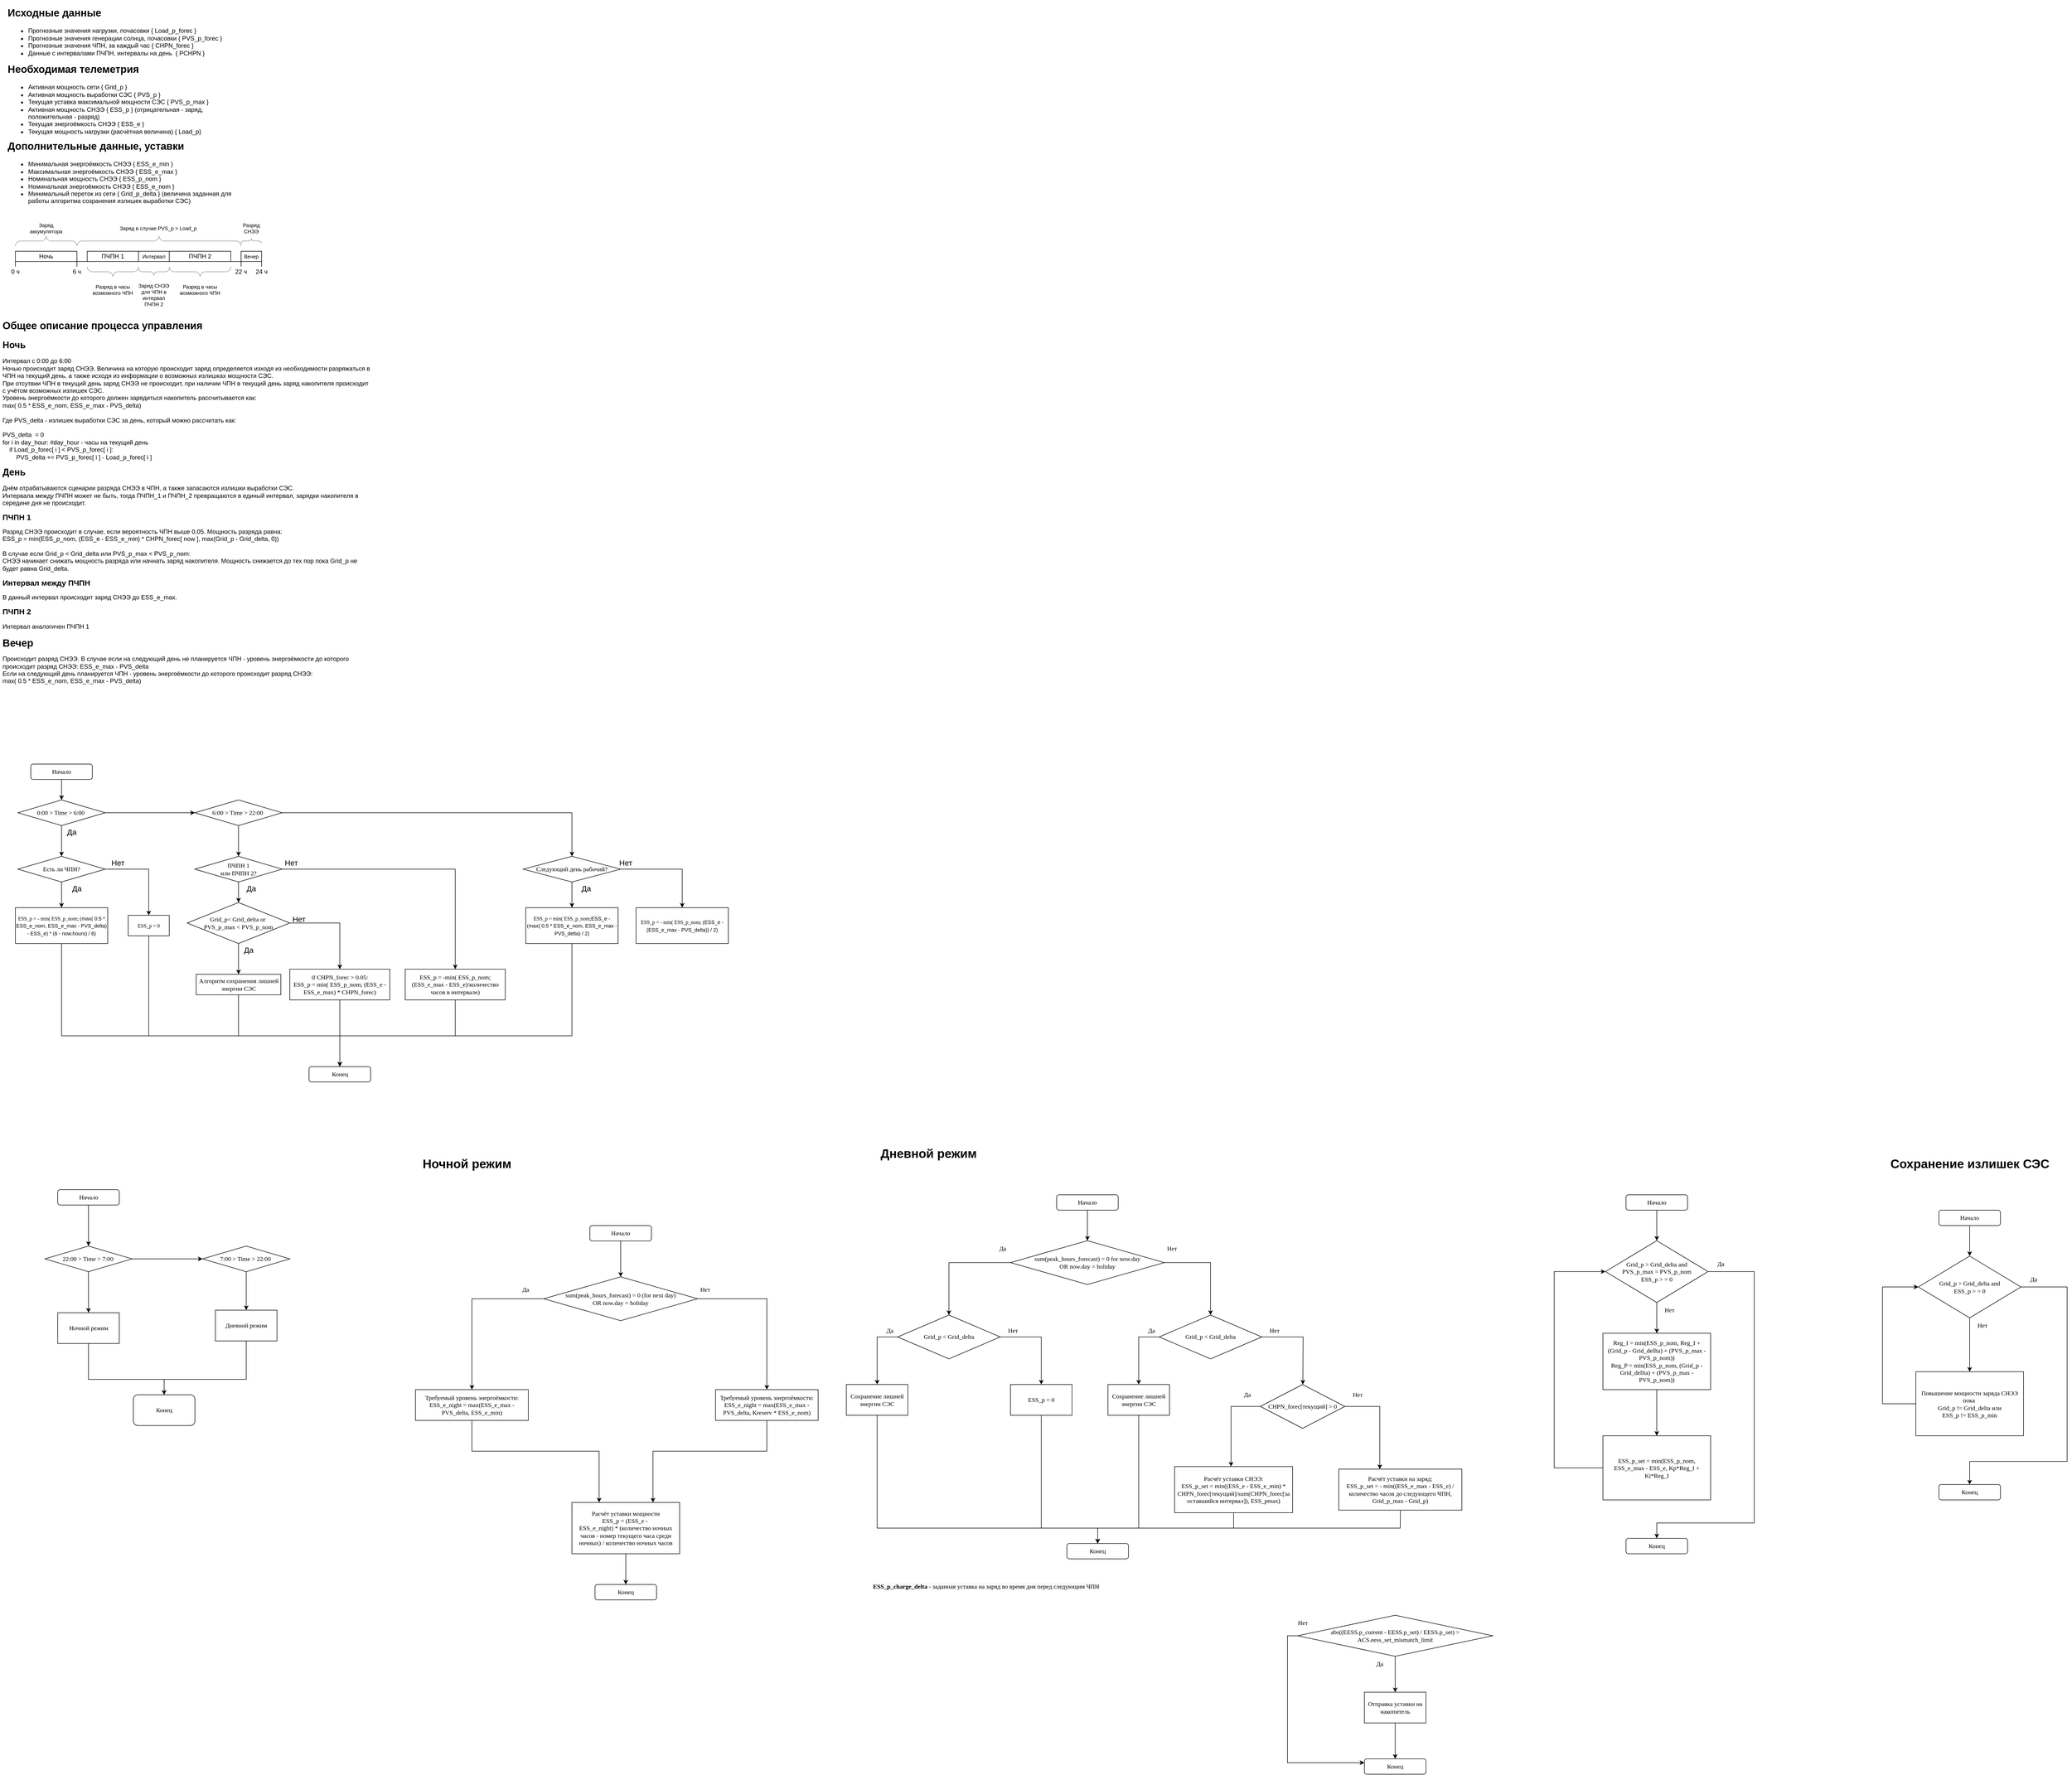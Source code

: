 <mxfile version="18.0.3" type="github">
  <diagram id="1Huut0r_RO8K0pzw-l-r" name="Page-1">
    <mxGraphModel dx="4124" dy="2148" grid="1" gridSize="10" guides="1" tooltips="1" connect="1" arrows="1" fold="1" page="1" pageScale="1" pageWidth="850" pageHeight="1100" math="0" shadow="0">
      <root>
        <mxCell id="0" />
        <mxCell id="1" parent="0" />
        <mxCell id="PrErrTt0o9ltIrJQnfnP-1" value="" style="endArrow=none;html=1;rounded=0;" parent="1" edge="1">
          <mxGeometry width="50" height="50" relative="1" as="geometry">
            <mxPoint x="100" y="540" as="sourcePoint" />
            <mxPoint x="580" y="540" as="targetPoint" />
          </mxGeometry>
        </mxCell>
        <mxCell id="PrErrTt0o9ltIrJQnfnP-2" value="" style="endArrow=none;html=1;rounded=0;" parent="1" edge="1">
          <mxGeometry width="50" height="50" relative="1" as="geometry">
            <mxPoint x="100" y="550" as="sourcePoint" />
            <mxPoint x="100" y="530" as="targetPoint" />
          </mxGeometry>
        </mxCell>
        <mxCell id="PrErrTt0o9ltIrJQnfnP-7" value="" style="endArrow=none;html=1;rounded=0;" parent="1" edge="1">
          <mxGeometry width="50" height="50" relative="1" as="geometry">
            <mxPoint x="580" y="550" as="sourcePoint" />
            <mxPoint x="580" y="530" as="targetPoint" />
          </mxGeometry>
        </mxCell>
        <mxCell id="PrErrTt0o9ltIrJQnfnP-8" value="Ночь" style="rounded=0;whiteSpace=wrap;html=1;" parent="1" vertex="1">
          <mxGeometry x="100" y="520" width="120" height="20" as="geometry" />
        </mxCell>
        <mxCell id="PrErrTt0o9ltIrJQnfnP-9" value="ПЧПН 1" style="rounded=0;whiteSpace=wrap;html=1;" parent="1" vertex="1">
          <mxGeometry x="240" y="520" width="100" height="20" as="geometry" />
        </mxCell>
        <mxCell id="PrErrTt0o9ltIrJQnfnP-10" value="&lt;font style=&quot;font-size: 10px&quot;&gt;Интервал&lt;/font&gt;" style="rounded=0;whiteSpace=wrap;html=1;" parent="1" vertex="1">
          <mxGeometry x="340" y="520" width="60" height="20" as="geometry" />
        </mxCell>
        <mxCell id="PrErrTt0o9ltIrJQnfnP-11" value="&lt;font style=&quot;font-size: 10px&quot;&gt;Вечер&lt;/font&gt;" style="rounded=0;whiteSpace=wrap;html=1;" parent="1" vertex="1">
          <mxGeometry x="540" y="520" width="40" height="20" as="geometry" />
        </mxCell>
        <mxCell id="PrErrTt0o9ltIrJQnfnP-12" value="ПЧПН 2" style="rounded=0;whiteSpace=wrap;html=1;" parent="1" vertex="1">
          <mxGeometry x="400" y="520" width="120" height="20" as="geometry" />
        </mxCell>
        <mxCell id="PrErrTt0o9ltIrJQnfnP-14" value="" style="endArrow=none;html=1;rounded=0;entryX=1;entryY=0;entryDx=0;entryDy=0;" parent="1" target="PrErrTt0o9ltIrJQnfnP-8" edge="1">
          <mxGeometry width="50" height="50" relative="1" as="geometry">
            <mxPoint x="220" y="550" as="sourcePoint" />
            <mxPoint x="250" y="540" as="targetPoint" />
          </mxGeometry>
        </mxCell>
        <mxCell id="PrErrTt0o9ltIrJQnfnP-16" value="" style="endArrow=none;html=1;rounded=0;entryX=0;entryY=0;entryDx=0;entryDy=0;" parent="1" target="PrErrTt0o9ltIrJQnfnP-11" edge="1">
          <mxGeometry width="50" height="50" relative="1" as="geometry">
            <mxPoint x="540" y="550" as="sourcePoint" />
            <mxPoint x="570" y="540" as="targetPoint" />
          </mxGeometry>
        </mxCell>
        <mxCell id="PrErrTt0o9ltIrJQnfnP-17" value="0 ч" style="text;html=1;strokeColor=none;fillColor=none;align=center;verticalAlign=middle;whiteSpace=wrap;rounded=0;" parent="1" vertex="1">
          <mxGeometry x="90" y="550" width="20" height="20" as="geometry" />
        </mxCell>
        <mxCell id="PrErrTt0o9ltIrJQnfnP-18" value="6 ч" style="text;html=1;strokeColor=none;fillColor=none;align=center;verticalAlign=middle;whiteSpace=wrap;rounded=0;" parent="1" vertex="1">
          <mxGeometry x="210" y="550" width="20" height="20" as="geometry" />
        </mxCell>
        <mxCell id="PrErrTt0o9ltIrJQnfnP-19" value="22 ч" style="text;html=1;strokeColor=none;fillColor=none;align=center;verticalAlign=middle;whiteSpace=wrap;rounded=0;" parent="1" vertex="1">
          <mxGeometry x="520" y="550" width="40" height="20" as="geometry" />
        </mxCell>
        <mxCell id="PrErrTt0o9ltIrJQnfnP-20" value="24 ч" style="text;html=1;strokeColor=none;fillColor=none;align=center;verticalAlign=middle;whiteSpace=wrap;rounded=0;" parent="1" vertex="1">
          <mxGeometry x="560" y="550" width="40" height="20" as="geometry" />
        </mxCell>
        <mxCell id="PrErrTt0o9ltIrJQnfnP-24" value="" style="verticalLabelPosition=bottom;shadow=0;dashed=0;align=center;html=1;verticalAlign=top;strokeWidth=1;shape=mxgraph.mockup.markup.curlyBrace;strokeColor=#999999;fontSize=10;" parent="1" vertex="1">
          <mxGeometry x="100" y="490" width="120" height="20" as="geometry" />
        </mxCell>
        <mxCell id="PrErrTt0o9ltIrJQnfnP-25" value="" style="verticalLabelPosition=bottom;shadow=0;dashed=0;align=center;html=1;verticalAlign=top;strokeWidth=1;shape=mxgraph.mockup.markup.curlyBrace;strokeColor=#999999;fontSize=10;" parent="1" vertex="1">
          <mxGeometry x="220" y="490" width="320" height="20" as="geometry" />
        </mxCell>
        <mxCell id="PrErrTt0o9ltIrJQnfnP-26" value="" style="verticalLabelPosition=bottom;shadow=0;dashed=0;align=center;html=1;verticalAlign=top;strokeWidth=1;shape=mxgraph.mockup.markup.curlyBrace;strokeColor=#999999;fontSize=10;" parent="1" vertex="1">
          <mxGeometry x="540" y="490" width="40" height="20" as="geometry" />
        </mxCell>
        <mxCell id="PrErrTt0o9ltIrJQnfnP-27" value="" style="verticalLabelPosition=bottom;shadow=0;dashed=0;align=center;html=1;verticalAlign=top;strokeWidth=1;shape=mxgraph.mockup.markup.curlyBrace;strokeColor=#999999;fontSize=10;rotation=-180;" parent="1" vertex="1">
          <mxGeometry x="240" y="550" width="100" height="20" as="geometry" />
        </mxCell>
        <mxCell id="PrErrTt0o9ltIrJQnfnP-28" value="" style="verticalLabelPosition=bottom;shadow=0;dashed=0;align=center;html=1;verticalAlign=top;strokeWidth=1;shape=mxgraph.mockup.markup.curlyBrace;strokeColor=#999999;fontSize=10;rotation=-180;" parent="1" vertex="1">
          <mxGeometry x="340" y="550" width="60" height="20" as="geometry" />
        </mxCell>
        <mxCell id="PrErrTt0o9ltIrJQnfnP-29" value="" style="verticalLabelPosition=bottom;shadow=0;dashed=0;align=center;html=1;verticalAlign=top;strokeWidth=1;shape=mxgraph.mockup.markup.curlyBrace;strokeColor=#999999;fontSize=10;rotation=-180;" parent="1" vertex="1">
          <mxGeometry x="400" y="550" width="120" height="20" as="geometry" />
        </mxCell>
        <mxCell id="PrErrTt0o9ltIrJQnfnP-30" value="Заряд аккумулятора" style="text;html=1;strokeColor=none;fillColor=none;align=center;verticalAlign=middle;whiteSpace=wrap;rounded=0;fontSize=10;" parent="1" vertex="1">
          <mxGeometry x="130" y="460" width="60" height="30" as="geometry" />
        </mxCell>
        <mxCell id="PrErrTt0o9ltIrJQnfnP-31" value="Заряд в случае PVS_p &amp;gt; Load_p&amp;nbsp;" style="text;html=1;strokeColor=none;fillColor=none;align=center;verticalAlign=middle;whiteSpace=wrap;rounded=0;fontSize=10;" parent="1" vertex="1">
          <mxGeometry x="280" y="460" width="200" height="30" as="geometry" />
        </mxCell>
        <mxCell id="PrErrTt0o9ltIrJQnfnP-32" value="Разряд СНЭЭ" style="text;html=1;strokeColor=none;fillColor=none;align=center;verticalAlign=middle;whiteSpace=wrap;rounded=0;fontSize=10;" parent="1" vertex="1">
          <mxGeometry x="530" y="460" width="60" height="30" as="geometry" />
        </mxCell>
        <mxCell id="PrErrTt0o9ltIrJQnfnP-33" value="Разряд в часы возможного ЧПН" style="text;html=1;strokeColor=none;fillColor=none;align=center;verticalAlign=middle;whiteSpace=wrap;rounded=0;fontSize=10;" parent="1" vertex="1">
          <mxGeometry x="245" y="580" width="90" height="30" as="geometry" />
        </mxCell>
        <mxCell id="PrErrTt0o9ltIrJQnfnP-34" value="Заряд СНЭЭ для ЧПН в интервал ПЧПН 2" style="text;html=1;strokeColor=none;fillColor=none;align=center;verticalAlign=middle;whiteSpace=wrap;rounded=0;fontSize=10;" parent="1" vertex="1">
          <mxGeometry x="335" y="590" width="70" height="30" as="geometry" />
        </mxCell>
        <mxCell id="PrErrTt0o9ltIrJQnfnP-35" value="Разряд в часы возможного ЧПН" style="text;html=1;strokeColor=none;fillColor=none;align=center;verticalAlign=middle;whiteSpace=wrap;rounded=0;fontSize=10;" parent="1" vertex="1">
          <mxGeometry x="415" y="580" width="90" height="30" as="geometry" />
        </mxCell>
        <mxCell id="PrErrTt0o9ltIrJQnfnP-53" value="" style="edgeStyle=orthogonalEdgeStyle;rounded=0;orthogonalLoop=1;jettySize=auto;html=1;fontSize=20;" parent="1" source="PrErrTt0o9ltIrJQnfnP-36" target="PrErrTt0o9ltIrJQnfnP-51" edge="1">
          <mxGeometry relative="1" as="geometry" />
        </mxCell>
        <mxCell id="PrErrTt0o9ltIrJQnfnP-36" value="Начало" style="rounded=1;whiteSpace=wrap;html=1;fontFamily=Times New Roman;" parent="1" vertex="1">
          <mxGeometry x="130" y="1520" width="120" height="30" as="geometry" />
        </mxCell>
        <mxCell id="PrErrTt0o9ltIrJQnfnP-37" value="&lt;h1&gt;Исходные данные&lt;/h1&gt;&lt;p style=&quot;font-size: 16px&quot;&gt;&lt;/p&gt;&lt;ul style=&quot;font-size: 12px&quot;&gt;&lt;li&gt;Прогнозные значения нагрузки, почасовки { Load_p_forec }&lt;/li&gt;&lt;li&gt;Прогнозные значения генерации солнца, почасовки { PVS_p_forec }&lt;/li&gt;&lt;li&gt;Прогнозные значения ЧПН, за каждый час { CHPN_forec }&lt;/li&gt;&lt;li&gt;Данные c интервалами ПЧПН, интервалы на день&amp;nbsp; { PCHPN }&lt;/li&gt;&lt;/ul&gt;&lt;p&gt;&lt;/p&gt;" style="text;html=1;strokeColor=none;fillColor=none;spacing=5;spacingTop=-20;whiteSpace=wrap;overflow=hidden;rounded=0;fontSize=10;" parent="1" vertex="1">
          <mxGeometry x="80" y="40" width="660" height="110" as="geometry" />
        </mxCell>
        <mxCell id="PrErrTt0o9ltIrJQnfnP-38" value="&lt;h1&gt;Необходимая телеметрия&lt;/h1&gt;&lt;p style=&quot;font-size: 16px&quot;&gt;&lt;/p&gt;&lt;ul style=&quot;font-size: 12px&quot;&gt;&lt;li&gt;Активная мощность сети { Grid_p }&lt;/li&gt;&lt;li&gt;Активная мощность выработки СЭС { PVS_p }&lt;/li&gt;&lt;li&gt;Текущая уставка максимальной мощности СЭС { PVS_p_max }&lt;/li&gt;&lt;li&gt;Активная мощность СНЭЭ { ESS_p } (отрицательная - заряд, положительная - разряд)&lt;/li&gt;&lt;li&gt;Текущая энергоёмкость СНЭЭ { ESS_e }&lt;/li&gt;&lt;li&gt;Текущая мощность нагрузки (расчётная величина) { Load_p}&lt;/li&gt;&lt;/ul&gt;&lt;p&gt;&lt;/p&gt;" style="text;html=1;strokeColor=none;fillColor=none;spacing=5;spacingTop=-20;whiteSpace=wrap;overflow=hidden;rounded=0;fontSize=10;" parent="1" vertex="1">
          <mxGeometry x="80" y="150" width="455" height="150" as="geometry" />
        </mxCell>
        <mxCell id="PrErrTt0o9ltIrJQnfnP-39" value="&lt;h1&gt;Дополнительные данные, уставки&lt;/h1&gt;&lt;p style=&quot;font-size: 16px&quot;&gt;&lt;/p&gt;&lt;ul style=&quot;font-size: 12px&quot;&gt;&lt;li&gt;Минимальная энергоёмкость СНЭЭ { ESS_e_min }&lt;/li&gt;&lt;li&gt;Максимальная энергоёмкость СНЭЭ { ESS_e_max }&lt;/li&gt;&lt;li&gt;Номинальная мощность СНЭЭ { ESS_p_nom }&lt;/li&gt;&lt;li&gt;Номинальная энергоёмкость СНЭЭ { ESS_e_nom }&lt;/li&gt;&lt;li&gt;Минимальный переток из сети { Grid_p_delta } (величина заданная для работы алгоритма созранения излишек выработки СЭС)&lt;/li&gt;&lt;/ul&gt;&lt;p&gt;&lt;/p&gt;" style="text;html=1;strokeColor=none;fillColor=none;spacing=5;spacingTop=-20;whiteSpace=wrap;overflow=hidden;rounded=0;fontSize=10;" parent="1" vertex="1">
          <mxGeometry x="80" y="300" width="455" height="130" as="geometry" />
        </mxCell>
        <mxCell id="PrErrTt0o9ltIrJQnfnP-40" value="&lt;h1&gt;Общее описание процесса управления&amp;nbsp;&lt;/h1&gt;&lt;p style=&quot;font-size: 16px&quot;&gt;&lt;/p&gt;&lt;h2&gt;&lt;b&gt;&lt;font style=&quot;font-size: 18px&quot;&gt;Ночь&lt;/font&gt;&lt;/b&gt;&lt;/h2&gt;&lt;span style=&quot;font-size: 12px&quot;&gt;Интервал с 0:00 до 6:00&lt;br&gt;Ночью происходит заряд СНЭЭ. Величина на которую происходит заряд определяется изходя из необходимости разряжаться в ЧПН на текущий день, а также исходя из информации о возможных излишках мощности СЭС.&amp;nbsp;&lt;br&gt;При отсутвии ЧПН в текущий день заряд СНЭЭ не происходит, при наличии ЧПН в текущий день заряд накопителя происходит с учётом возможных излишек СЭС.&lt;br&gt;Уровень энергоёмкости до которого должен зарядиться накопитель рассчитывается как:&lt;br&gt;max( 0.5 * ESS_e_nom, ESS_e_max - PVS_delta)&lt;br&gt;&lt;br&gt;Где&amp;nbsp;&lt;/span&gt;&lt;span style=&quot;font-size: 12px&quot;&gt;PVS_delta - излишек выработки СЭС за день, который можно рассчитать как:&lt;br&gt;&lt;/span&gt;&lt;span style=&quot;font-size: 12px&quot;&gt;&lt;br&gt;&lt;/span&gt;&lt;span style=&quot;font-size: 12px&quot;&gt;PVS_delta&amp;nbsp; = 0&lt;/span&gt;&lt;span style=&quot;font-size: 12px&quot;&gt;&lt;br&gt;for i in day_hour: &lt;span&gt; &lt;/span&gt;&lt;span&gt; &lt;/span&gt;#&lt;/span&gt;&lt;span style=&quot;font-size: 12px&quot;&gt;day_hour - часы на текущий день&lt;/span&gt;&lt;span style=&quot;font-size: 12px&quot;&gt;&lt;br&gt;&lt;span&gt;&lt;/span&gt;&lt;span&gt;&lt;/span&gt;&amp;nbsp; &amp;nbsp; if Load_p_forec[ i ] &amp;lt; PVS_p_forec[ i ]:&lt;br&gt;&lt;span&gt;&lt;/span&gt;&lt;span&gt;&lt;/span&gt;&amp;nbsp; &amp;nbsp; &amp;nbsp; &amp;nbsp; PVS_delta +=&amp;nbsp;&lt;/span&gt;&lt;span style=&quot;font-size: 12px&quot;&gt;PVS_p_forec[ i ] -&amp;nbsp;&lt;/span&gt;&lt;span style=&quot;font-size: 12px&quot;&gt;Load_p_forec[ i ]&lt;/span&gt;&lt;span style=&quot;font-size: 12px&quot;&gt;&lt;br&gt;&lt;/span&gt;&lt;h2&gt;&lt;font style=&quot;font-size: 18px&quot;&gt;День&lt;/font&gt;&lt;/h2&gt;&lt;span style=&quot;font-size: 12px&quot;&gt;Днём отрабатываются сценарии разряда СНЭЭ в ЧПН, а также запасаются излишки выработки СЭС.&lt;/span&gt;&lt;br&gt;&lt;span style=&quot;font-size: 12px&quot;&gt;Интервала между ПЧПН может не быть, тогда ПЧПН_1 и ПЧПН_2 превращаются в единый интервал, зарядки накопителя в середине дня не происходит.&amp;nbsp;&lt;/span&gt;&lt;br&gt;&lt;h3&gt;&lt;font style=&quot;font-size: 15px&quot;&gt;ПЧПН 1&lt;/font&gt;&lt;/h3&gt;&lt;span style=&quot;font-size: 12px&quot;&gt;Разряд СНЭЭ происходит в случае, если вероятность ЧПН выше 0,05. Мощность разряда равна:&lt;br&gt;ESS_p = min(ESS_p_nom, (ESS_e - ESS_e_min) * CHPN_forec[ now ], max(Grid_p - Grid_delta, 0))&lt;br&gt;&lt;br&gt;В случае если Grid_p &amp;lt; Grid_delta или PVS_p_max &amp;lt; PVS_p_nom:&lt;br&gt;СНЭЭ начинает снижать мощность разряда или начнать заряд накопителя. Мощность снижается до тех пор пока Grid_p не будет равна Grid_delta.&lt;br&gt;&lt;/span&gt;&lt;h3&gt;&lt;font style=&quot;font-size: 15px&quot;&gt;Интервал между ПЧПН&lt;/font&gt;&lt;/h3&gt;&lt;span style=&quot;font-size: 12px&quot;&gt;В данный интервал происходит заряд СНЭЭ до ESS_e_max.&lt;br&gt;&lt;/span&gt;&lt;h2&gt;&lt;font style=&quot;font-size: 15px&quot;&gt;ПЧПН 2&lt;/font&gt;&lt;/h2&gt;&lt;span style=&quot;font-size: 12px&quot;&gt;Интервал аналогичен ПЧПН 1&lt;br&gt;&lt;/span&gt;&lt;h2&gt;&lt;font style=&quot;font-size: 20px&quot;&gt;Вечер&lt;/font&gt;&lt;/h2&gt;&lt;span style=&quot;font-size: 12px&quot;&gt;Происходит разряд СНЭЭ. В случае если на следующий день не планируется ЧПН - уровень энергоёмкости до которого происходит разряд СНЭЭ:&amp;nbsp;&lt;/span&gt;&lt;span style=&quot;font-size: 12px&quot;&gt;ESS_e_max - PVS_delta&lt;br&gt;&lt;/span&gt;&lt;span style=&quot;font-size: 12px&quot;&gt;Если на следующий день планируется ЧПН - уровень энергоёмкости до которого происходит разряд СНЭЭ:&lt;br&gt;&lt;/span&gt;&lt;span style=&quot;font-size: 12px&quot;&gt;max( 0.5 * ESS_e_nom, ESS_e_max - PVS_delta)&lt;/span&gt;&lt;span style=&quot;font-size: 12px&quot;&gt;&lt;br&gt;&lt;br&gt;&lt;br&gt;&lt;br&gt;&lt;br&gt;&lt;/span&gt;&lt;p&gt;&lt;/p&gt;" style="text;html=1;strokeColor=none;fillColor=none;spacing=5;spacingTop=-20;whiteSpace=wrap;overflow=hidden;rounded=0;fontSize=10;" parent="1" vertex="1">
          <mxGeometry x="70" y="650" width="730" height="810" as="geometry" />
        </mxCell>
        <mxCell id="PrErrTt0o9ltIrJQnfnP-54" value="" style="edgeStyle=orthogonalEdgeStyle;rounded=0;orthogonalLoop=1;jettySize=auto;html=1;fontSize=20;" parent="1" source="PrErrTt0o9ltIrJQnfnP-51" target="PrErrTt0o9ltIrJQnfnP-52" edge="1">
          <mxGeometry relative="1" as="geometry" />
        </mxCell>
        <mxCell id="PrErrTt0o9ltIrJQnfnP-65" value="" style="edgeStyle=orthogonalEdgeStyle;rounded=0;orthogonalLoop=1;jettySize=auto;html=1;fontSize=10;" parent="1" source="PrErrTt0o9ltIrJQnfnP-51" target="PrErrTt0o9ltIrJQnfnP-64" edge="1">
          <mxGeometry relative="1" as="geometry" />
        </mxCell>
        <mxCell id="PrErrTt0o9ltIrJQnfnP-51" value="&lt;span style=&quot;text-align: left&quot;&gt;0:00 &amp;gt; Time &amp;gt; 6:00&amp;nbsp;&lt;/span&gt;" style="rhombus;whiteSpace=wrap;html=1;fontFamily=Times New Roman;" parent="1" vertex="1">
          <mxGeometry x="105" y="1590" width="170" height="50" as="geometry" />
        </mxCell>
        <mxCell id="PrErrTt0o9ltIrJQnfnP-57" value="" style="edgeStyle=orthogonalEdgeStyle;rounded=0;orthogonalLoop=1;jettySize=auto;html=1;fontSize=10;" parent="1" source="PrErrTt0o9ltIrJQnfnP-52" target="PrErrTt0o9ltIrJQnfnP-56" edge="1">
          <mxGeometry relative="1" as="geometry" />
        </mxCell>
        <mxCell id="PrErrTt0o9ltIrJQnfnP-61" value="" style="edgeStyle=orthogonalEdgeStyle;rounded=0;orthogonalLoop=1;jettySize=auto;html=1;fontSize=10;entryX=0.5;entryY=0;entryDx=0;entryDy=0;" parent="1" source="PrErrTt0o9ltIrJQnfnP-52" target="PrErrTt0o9ltIrJQnfnP-59" edge="1">
          <mxGeometry relative="1" as="geometry">
            <mxPoint x="355" y="1725" as="targetPoint" />
          </mxGeometry>
        </mxCell>
        <mxCell id="PrErrTt0o9ltIrJQnfnP-52" value="&lt;div style=&quot;text-align: left&quot;&gt;Есть ли ЧПН?&lt;/div&gt;" style="rhombus;whiteSpace=wrap;html=1;fontFamily=Times New Roman;" parent="1" vertex="1">
          <mxGeometry x="105" y="1700" width="170" height="50" as="geometry" />
        </mxCell>
        <mxCell id="PrErrTt0o9ltIrJQnfnP-55" value="&lt;font style=&quot;font-size: 15px&quot;&gt;Да&lt;/font&gt;" style="text;html=1;strokeColor=none;fillColor=none;align=center;verticalAlign=middle;whiteSpace=wrap;rounded=0;fontSize=20;" parent="1" vertex="1">
          <mxGeometry x="190" y="1640" width="40" height="20" as="geometry" />
        </mxCell>
        <mxCell id="PrErrTt0o9ltIrJQnfnP-101" style="edgeStyle=orthogonalEdgeStyle;rounded=0;orthogonalLoop=1;jettySize=auto;html=1;entryX=0.5;entryY=0;entryDx=0;entryDy=0;fontSize=10;" parent="1" source="PrErrTt0o9ltIrJQnfnP-56" target="PrErrTt0o9ltIrJQnfnP-95" edge="1">
          <mxGeometry relative="1" as="geometry">
            <Array as="points">
              <mxPoint x="190" y="2050" />
              <mxPoint x="732" y="2050" />
            </Array>
          </mxGeometry>
        </mxCell>
        <mxCell id="PrErrTt0o9ltIrJQnfnP-56" value="&lt;font style=&quot;font-size: 10px&quot;&gt;ESS_p = - min( ESS_p_nom; (&lt;span style=&quot;font-family: &amp;#34;helvetica&amp;#34; ; text-align: left&quot;&gt;max( 0.5 * ESS_e_nom, ESS_e_max - PVS_delta) - ESS_e) * (6 - now.hours) / 6)&lt;/span&gt;&lt;/font&gt;" style="whiteSpace=wrap;html=1;fontFamily=Times New Roman;" parent="1" vertex="1">
          <mxGeometry x="100" y="1800" width="180" height="70" as="geometry" />
        </mxCell>
        <mxCell id="PrErrTt0o9ltIrJQnfnP-58" value="&lt;font style=&quot;font-size: 15px&quot;&gt;Да&lt;/font&gt;" style="text;html=1;strokeColor=none;fillColor=none;align=center;verticalAlign=middle;whiteSpace=wrap;rounded=0;fontSize=20;" parent="1" vertex="1">
          <mxGeometry x="200" y="1750" width="40" height="20" as="geometry" />
        </mxCell>
        <mxCell id="PrErrTt0o9ltIrJQnfnP-100" style="edgeStyle=orthogonalEdgeStyle;rounded=0;orthogonalLoop=1;jettySize=auto;html=1;entryX=0.5;entryY=0;entryDx=0;entryDy=0;fontSize=10;" parent="1" source="PrErrTt0o9ltIrJQnfnP-59" target="PrErrTt0o9ltIrJQnfnP-95" edge="1">
          <mxGeometry relative="1" as="geometry">
            <Array as="points">
              <mxPoint x="360" y="2050" />
              <mxPoint x="732" y="2050" />
            </Array>
          </mxGeometry>
        </mxCell>
        <mxCell id="PrErrTt0o9ltIrJQnfnP-59" value="&lt;span style=&quot;font-size: 10px&quot;&gt;ESS_p = 0&lt;/span&gt;" style="whiteSpace=wrap;html=1;fontFamily=Times New Roman;" parent="1" vertex="1">
          <mxGeometry x="320" y="1815" width="80" height="40" as="geometry" />
        </mxCell>
        <mxCell id="PrErrTt0o9ltIrJQnfnP-62" value="&lt;span style=&quot;font-size: 15px&quot;&gt;Нет&lt;/span&gt;" style="text;html=1;strokeColor=none;fillColor=none;align=center;verticalAlign=middle;whiteSpace=wrap;rounded=0;fontSize=20;" parent="1" vertex="1">
          <mxGeometry x="280" y="1700" width="40" height="20" as="geometry" />
        </mxCell>
        <mxCell id="PrErrTt0o9ltIrJQnfnP-67" value="" style="edgeStyle=orthogonalEdgeStyle;rounded=0;orthogonalLoop=1;jettySize=auto;html=1;fontSize=10;" parent="1" source="PrErrTt0o9ltIrJQnfnP-64" target="PrErrTt0o9ltIrJQnfnP-66" edge="1">
          <mxGeometry relative="1" as="geometry" />
        </mxCell>
        <mxCell id="PrErrTt0o9ltIrJQnfnP-87" value="" style="edgeStyle=orthogonalEdgeStyle;rounded=0;orthogonalLoop=1;jettySize=auto;html=1;fontSize=10;entryX=0.5;entryY=0;entryDx=0;entryDy=0;" parent="1" source="PrErrTt0o9ltIrJQnfnP-64" target="PrErrTt0o9ltIrJQnfnP-88" edge="1">
          <mxGeometry relative="1" as="geometry">
            <mxPoint x="1100" y="1615" as="targetPoint" />
          </mxGeometry>
        </mxCell>
        <mxCell id="PrErrTt0o9ltIrJQnfnP-64" value="&lt;span style=&quot;text-align: left&quot;&gt;6:00 &amp;gt; Time &amp;gt; 22:00&amp;nbsp;&lt;/span&gt;" style="rhombus;whiteSpace=wrap;html=1;fontFamily=Times New Roman;" parent="1" vertex="1">
          <mxGeometry x="450" y="1590" width="170" height="50" as="geometry" />
        </mxCell>
        <mxCell id="PrErrTt0o9ltIrJQnfnP-71" value="" style="edgeStyle=orthogonalEdgeStyle;rounded=0;orthogonalLoop=1;jettySize=auto;html=1;fontSize=10;" parent="1" source="PrErrTt0o9ltIrJQnfnP-66" target="PrErrTt0o9ltIrJQnfnP-70" edge="1">
          <mxGeometry relative="1" as="geometry" />
        </mxCell>
        <mxCell id="PrErrTt0o9ltIrJQnfnP-85" value="" style="edgeStyle=orthogonalEdgeStyle;rounded=0;orthogonalLoop=1;jettySize=auto;html=1;fontSize=10;" parent="1" source="PrErrTt0o9ltIrJQnfnP-66" target="PrErrTt0o9ltIrJQnfnP-81" edge="1">
          <mxGeometry relative="1" as="geometry">
            <mxPoint x="725" y="1725" as="targetPoint" />
          </mxGeometry>
        </mxCell>
        <mxCell id="PrErrTt0o9ltIrJQnfnP-66" value="&lt;span style=&quot;text-align: left&quot;&gt;ПЧПН 1&lt;br&gt;или ПЧПН 2?&lt;br&gt;&lt;/span&gt;" style="rhombus;whiteSpace=wrap;html=1;fontFamily=Times New Roman;" parent="1" vertex="1">
          <mxGeometry x="450" y="1700" width="170" height="50" as="geometry" />
        </mxCell>
        <mxCell id="PrErrTt0o9ltIrJQnfnP-96" style="edgeStyle=orthogonalEdgeStyle;rounded=0;orthogonalLoop=1;jettySize=auto;html=1;entryX=0.5;entryY=0;entryDx=0;entryDy=0;fontSize=10;" parent="1" source="PrErrTt0o9ltIrJQnfnP-68" target="PrErrTt0o9ltIrJQnfnP-95" edge="1">
          <mxGeometry relative="1" as="geometry" />
        </mxCell>
        <mxCell id="PrErrTt0o9ltIrJQnfnP-68" value="if CHPN_forec &amp;gt; 0.05:&lt;br&gt;ESS_p = min( ESS_p_nom; (ESS_e - ESS_e_max) * CHPN_forec)" style="whiteSpace=wrap;html=1;fontFamily=Times New Roman;" parent="1" vertex="1">
          <mxGeometry x="635" y="1920" width="195" height="60" as="geometry" />
        </mxCell>
        <mxCell id="PrErrTt0o9ltIrJQnfnP-73" value="" style="edgeStyle=orthogonalEdgeStyle;rounded=0;orthogonalLoop=1;jettySize=auto;html=1;fontSize=10;" parent="1" source="PrErrTt0o9ltIrJQnfnP-70" target="PrErrTt0o9ltIrJQnfnP-72" edge="1">
          <mxGeometry relative="1" as="geometry" />
        </mxCell>
        <mxCell id="PrErrTt0o9ltIrJQnfnP-76" value="" style="edgeStyle=orthogonalEdgeStyle;rounded=0;orthogonalLoop=1;jettySize=auto;html=1;fontSize=10;entryX=0.5;entryY=0;entryDx=0;entryDy=0;" parent="1" source="PrErrTt0o9ltIrJQnfnP-70" target="PrErrTt0o9ltIrJQnfnP-68" edge="1">
          <mxGeometry relative="1" as="geometry">
            <mxPoint x="725" y="1830" as="targetPoint" />
            <Array as="points">
              <mxPoint x="733" y="1830" />
            </Array>
          </mxGeometry>
        </mxCell>
        <mxCell id="PrErrTt0o9ltIrJQnfnP-70" value="&lt;span style=&quot;text-align: left&quot;&gt;Grid_p&amp;lt; Grid_delta or&amp;nbsp;&lt;br&gt;PVS_p_max &amp;lt; PVS_p_nom&lt;br&gt;&lt;/span&gt;" style="rhombus;whiteSpace=wrap;html=1;fontFamily=Times New Roman;" parent="1" vertex="1">
          <mxGeometry x="435" y="1790" width="200" height="80" as="geometry" />
        </mxCell>
        <mxCell id="PrErrTt0o9ltIrJQnfnP-99" style="edgeStyle=orthogonalEdgeStyle;rounded=0;orthogonalLoop=1;jettySize=auto;html=1;entryX=0.5;entryY=0;entryDx=0;entryDy=0;fontSize=10;" parent="1" source="PrErrTt0o9ltIrJQnfnP-72" target="PrErrTt0o9ltIrJQnfnP-95" edge="1">
          <mxGeometry relative="1" as="geometry">
            <Array as="points">
              <mxPoint x="535" y="2050" />
              <mxPoint x="732" y="2050" />
            </Array>
          </mxGeometry>
        </mxCell>
        <mxCell id="PrErrTt0o9ltIrJQnfnP-72" value="Алгоритм сохранения лишней энергии СЭС" style="whiteSpace=wrap;html=1;fontFamily=Times New Roman;" parent="1" vertex="1">
          <mxGeometry x="452.5" y="1930" width="165" height="40" as="geometry" />
        </mxCell>
        <mxCell id="PrErrTt0o9ltIrJQnfnP-77" value="&lt;span style=&quot;font-size: 15px&quot;&gt;Нет&lt;/span&gt;" style="text;html=1;strokeColor=none;fillColor=none;align=center;verticalAlign=middle;whiteSpace=wrap;rounded=0;fontSize=20;" parent="1" vertex="1">
          <mxGeometry x="632.5" y="1810" width="40" height="20" as="geometry" />
        </mxCell>
        <mxCell id="PrErrTt0o9ltIrJQnfnP-78" value="&lt;font style=&quot;font-size: 15px&quot;&gt;Да&lt;/font&gt;" style="text;html=1;strokeColor=none;fillColor=none;align=center;verticalAlign=middle;whiteSpace=wrap;rounded=0;fontSize=20;" parent="1" vertex="1">
          <mxGeometry x="535" y="1870" width="40" height="20" as="geometry" />
        </mxCell>
        <mxCell id="PrErrTt0o9ltIrJQnfnP-97" style="edgeStyle=orthogonalEdgeStyle;rounded=0;orthogonalLoop=1;jettySize=auto;html=1;entryX=0.5;entryY=0;entryDx=0;entryDy=0;fontSize=10;" parent="1" source="PrErrTt0o9ltIrJQnfnP-81" target="PrErrTt0o9ltIrJQnfnP-95" edge="1">
          <mxGeometry relative="1" as="geometry">
            <Array as="points">
              <mxPoint x="958" y="2050" />
              <mxPoint x="732" y="2050" />
            </Array>
          </mxGeometry>
        </mxCell>
        <mxCell id="PrErrTt0o9ltIrJQnfnP-81" value="ESS_p = -min( ESS_p_nom; (ESS_e_max - ESS_e)/количество часов в интервале)" style="whiteSpace=wrap;html=1;fontFamily=Times New Roman;" parent="1" vertex="1">
          <mxGeometry x="860" y="1920" width="195" height="60" as="geometry" />
        </mxCell>
        <mxCell id="PrErrTt0o9ltIrJQnfnP-92" value="" style="edgeStyle=orthogonalEdgeStyle;rounded=0;orthogonalLoop=1;jettySize=auto;html=1;fontSize=10;" parent="1" source="PrErrTt0o9ltIrJQnfnP-88" target="PrErrTt0o9ltIrJQnfnP-90" edge="1">
          <mxGeometry relative="1" as="geometry" />
        </mxCell>
        <mxCell id="PrErrTt0o9ltIrJQnfnP-94" value="" style="edgeStyle=orthogonalEdgeStyle;rounded=0;orthogonalLoop=1;jettySize=auto;html=1;fontSize=10;entryX=0.5;entryY=0;entryDx=0;entryDy=0;" parent="1" source="PrErrTt0o9ltIrJQnfnP-88" target="PrErrTt0o9ltIrJQnfnP-91" edge="1">
          <mxGeometry relative="1" as="geometry">
            <mxPoint x="1350" y="1745" as="targetPoint" />
          </mxGeometry>
        </mxCell>
        <mxCell id="PrErrTt0o9ltIrJQnfnP-88" value="&lt;div style=&quot;text-align: left&quot;&gt;&lt;span&gt;Следующий день рабочий?&lt;/span&gt;&lt;/div&gt;" style="rhombus;whiteSpace=wrap;html=1;fontFamily=Times New Roman;" parent="1" vertex="1">
          <mxGeometry x="1090" y="1700" width="190" height="50" as="geometry" />
        </mxCell>
        <mxCell id="PrErrTt0o9ltIrJQnfnP-98" style="edgeStyle=orthogonalEdgeStyle;rounded=0;orthogonalLoop=1;jettySize=auto;html=1;entryX=0.5;entryY=0;entryDx=0;entryDy=0;fontSize=10;" parent="1" source="PrErrTt0o9ltIrJQnfnP-90" target="PrErrTt0o9ltIrJQnfnP-95" edge="1">
          <mxGeometry relative="1" as="geometry">
            <Array as="points">
              <mxPoint x="1185" y="2050" />
              <mxPoint x="732" y="2050" />
            </Array>
          </mxGeometry>
        </mxCell>
        <mxCell id="PrErrTt0o9ltIrJQnfnP-90" value="&lt;font style=&quot;font-size: 10px&quot;&gt;ESS_p = min( ESS_p_nom;&lt;span style=&quot;font-family: &amp;#34;helvetica&amp;#34; ; text-align: left&quot;&gt;ESS_e -&lt;/span&gt;&lt;br&gt;(&lt;span style=&quot;font-family: &amp;#34;helvetica&amp;#34; ; text-align: left&quot;&gt;max( 0.5 * ESS_e_nom, ESS_e_max - PVS_delta) / 2)&lt;/span&gt;&lt;/font&gt;" style="whiteSpace=wrap;html=1;fontFamily=Times New Roman;" parent="1" vertex="1">
          <mxGeometry x="1095" y="1800" width="180" height="70" as="geometry" />
        </mxCell>
        <mxCell id="PrErrTt0o9ltIrJQnfnP-91" value="&lt;font style=&quot;font-size: 10px&quot;&gt;ESS_p = - min( ESS_p_nom; (&lt;span style=&quot;font-family: &amp;#34;helvetica&amp;#34; ; text-align: left&quot;&gt;ESS_e - (&lt;/span&gt;&lt;span style=&quot;font-family: &amp;#34;helvetica&amp;#34; ; text-align: left&quot;&gt;ESS_e_max&amp;nbsp;-&amp;nbsp;&lt;/span&gt;&lt;span style=&quot;font-family: &amp;#34;helvetica&amp;#34; ; text-align: left&quot;&gt;PVS_delta&lt;/span&gt;&lt;span style=&quot;font-family: &amp;#34;helvetica&amp;#34; ; text-align: left&quot;&gt;)) / 2)&lt;/span&gt;&lt;span style=&quot;font-family: &amp;#34;helvetica&amp;#34; ; text-align: left&quot;&gt;&lt;br&gt;&lt;/span&gt;&lt;/font&gt;" style="whiteSpace=wrap;html=1;fontFamily=Times New Roman;" parent="1" vertex="1">
          <mxGeometry x="1310" y="1800" width="180" height="70" as="geometry" />
        </mxCell>
        <mxCell id="PrErrTt0o9ltIrJQnfnP-95" value="Конец" style="rounded=1;whiteSpace=wrap;html=1;fontFamily=Times New Roman;" parent="1" vertex="1">
          <mxGeometry x="672.5" y="2110" width="120" height="30" as="geometry" />
        </mxCell>
        <mxCell id="PrErrTt0o9ltIrJQnfnP-102" value="&lt;span style=&quot;font-size: 15px&quot;&gt;Нет&lt;/span&gt;" style="text;html=1;strokeColor=none;fillColor=none;align=center;verticalAlign=middle;whiteSpace=wrap;rounded=0;fontSize=20;" parent="1" vertex="1">
          <mxGeometry x="617.5" y="1700" width="40" height="20" as="geometry" />
        </mxCell>
        <mxCell id="PrErrTt0o9ltIrJQnfnP-103" value="&lt;font style=&quot;font-size: 15px&quot;&gt;Да&lt;/font&gt;" style="text;html=1;strokeColor=none;fillColor=none;align=center;verticalAlign=middle;whiteSpace=wrap;rounded=0;fontSize=20;" parent="1" vertex="1">
          <mxGeometry x="540" y="1750" width="40" height="20" as="geometry" />
        </mxCell>
        <mxCell id="PrErrTt0o9ltIrJQnfnP-104" value="&lt;span style=&quot;font-size: 15px&quot;&gt;Нет&lt;/span&gt;" style="text;html=1;strokeColor=none;fillColor=none;align=center;verticalAlign=middle;whiteSpace=wrap;rounded=0;fontSize=20;" parent="1" vertex="1">
          <mxGeometry x="1270" y="1700" width="40" height="20" as="geometry" />
        </mxCell>
        <mxCell id="PrErrTt0o9ltIrJQnfnP-105" value="&lt;font style=&quot;font-size: 15px&quot;&gt;Да&lt;/font&gt;" style="text;html=1;strokeColor=none;fillColor=none;align=center;verticalAlign=middle;whiteSpace=wrap;rounded=0;fontSize=20;" parent="1" vertex="1">
          <mxGeometry x="1192.5" y="1750" width="40" height="20" as="geometry" />
        </mxCell>
        <mxCell id="qGQCLS6fDusrFHRNjNb2-4" value="" style="edgeStyle=orthogonalEdgeStyle;rounded=0;orthogonalLoop=1;jettySize=auto;html=1;" parent="1" source="qGQCLS6fDusrFHRNjNb2-1" target="qGQCLS6fDusrFHRNjNb2-2" edge="1">
          <mxGeometry relative="1" as="geometry" />
        </mxCell>
        <mxCell id="qGQCLS6fDusrFHRNjNb2-1" value="Начало" style="rounded=1;whiteSpace=wrap;html=1;fontFamily=Times New Roman;" parent="1" vertex="1">
          <mxGeometry x="182.5" y="2350" width="120" height="30" as="geometry" />
        </mxCell>
        <mxCell id="qGQCLS6fDusrFHRNjNb2-6" value="" style="edgeStyle=orthogonalEdgeStyle;rounded=0;orthogonalLoop=1;jettySize=auto;html=1;entryX=0;entryY=0.5;entryDx=0;entryDy=0;" parent="1" source="qGQCLS6fDusrFHRNjNb2-2" target="qGQCLS6fDusrFHRNjNb2-3" edge="1">
          <mxGeometry relative="1" as="geometry">
            <mxPoint x="407.5" y="2485" as="targetPoint" />
          </mxGeometry>
        </mxCell>
        <mxCell id="qGQCLS6fDusrFHRNjNb2-8" value="" style="edgeStyle=orthogonalEdgeStyle;rounded=0;orthogonalLoop=1;jettySize=auto;html=1;" parent="1" source="qGQCLS6fDusrFHRNjNb2-2" target="qGQCLS6fDusrFHRNjNb2-7" edge="1">
          <mxGeometry relative="1" as="geometry" />
        </mxCell>
        <mxCell id="qGQCLS6fDusrFHRNjNb2-2" value="&lt;span style=&quot;text-align: left&quot;&gt;22:00 &amp;gt; Time &amp;gt; 7:00&amp;nbsp;&lt;/span&gt;" style="rhombus;whiteSpace=wrap;html=1;fontFamily=Times New Roman;" parent="1" vertex="1">
          <mxGeometry x="157.5" y="2460" width="170" height="50" as="geometry" />
        </mxCell>
        <mxCell id="qGQCLS6fDusrFHRNjNb2-10" value="" style="edgeStyle=orthogonalEdgeStyle;rounded=0;orthogonalLoop=1;jettySize=auto;html=1;" parent="1" source="qGQCLS6fDusrFHRNjNb2-3" target="qGQCLS6fDusrFHRNjNb2-9" edge="1">
          <mxGeometry relative="1" as="geometry" />
        </mxCell>
        <mxCell id="qGQCLS6fDusrFHRNjNb2-3" value="&lt;span style=&quot;text-align: left&quot;&gt;7:00 &amp;gt; Time &amp;gt; 22:00&amp;nbsp;&lt;/span&gt;" style="rhombus;whiteSpace=wrap;html=1;fontFamily=Times New Roman;" parent="1" vertex="1">
          <mxGeometry x="465" y="2460" width="170" height="50" as="geometry" />
        </mxCell>
        <mxCell id="qGQCLS6fDusrFHRNjNb2-12" value="" style="edgeStyle=orthogonalEdgeStyle;rounded=0;orthogonalLoop=1;jettySize=auto;html=1;" parent="1" source="qGQCLS6fDusrFHRNjNb2-7" target="qGQCLS6fDusrFHRNjNb2-11" edge="1">
          <mxGeometry relative="1" as="geometry">
            <Array as="points">
              <mxPoint x="242" y="2720" />
              <mxPoint x="390" y="2720" />
            </Array>
          </mxGeometry>
        </mxCell>
        <mxCell id="qGQCLS6fDusrFHRNjNb2-7" value="Ночной режим" style="whiteSpace=wrap;html=1;fontFamily=Times New Roman;" parent="1" vertex="1">
          <mxGeometry x="182.5" y="2590" width="120" height="60" as="geometry" />
        </mxCell>
        <mxCell id="qGQCLS6fDusrFHRNjNb2-13" style="edgeStyle=orthogonalEdgeStyle;rounded=0;orthogonalLoop=1;jettySize=auto;html=1;entryX=0.5;entryY=0;entryDx=0;entryDy=0;" parent="1" source="qGQCLS6fDusrFHRNjNb2-9" target="qGQCLS6fDusrFHRNjNb2-11" edge="1">
          <mxGeometry relative="1" as="geometry">
            <Array as="points">
              <mxPoint x="550" y="2720" />
              <mxPoint x="390" y="2720" />
            </Array>
          </mxGeometry>
        </mxCell>
        <mxCell id="qGQCLS6fDusrFHRNjNb2-9" value="Дневной режим" style="whiteSpace=wrap;html=1;fontFamily=Times New Roman;" parent="1" vertex="1">
          <mxGeometry x="490" y="2585" width="120" height="60" as="geometry" />
        </mxCell>
        <mxCell id="qGQCLS6fDusrFHRNjNb2-11" value="Конец" style="rounded=1;whiteSpace=wrap;html=1;fontFamily=Times New Roman;" parent="1" vertex="1">
          <mxGeometry x="330" y="2750" width="120" height="60" as="geometry" />
        </mxCell>
        <mxCell id="qGQCLS6fDusrFHRNjNb2-15" value="Ночной режим" style="text;strokeColor=none;fillColor=none;html=1;fontSize=24;fontStyle=1;verticalAlign=middle;align=center;" parent="1" vertex="1">
          <mxGeometry x="870" y="2280" width="220" height="40" as="geometry" />
        </mxCell>
        <mxCell id="qGQCLS6fDusrFHRNjNb2-16" style="edgeStyle=orthogonalEdgeStyle;rounded=0;orthogonalLoop=1;jettySize=auto;html=1;entryX=0.5;entryY=0;entryDx=0;entryDy=0;fontSize=24;" parent="1" source="qGQCLS6fDusrFHRNjNb2-17" target="qGQCLS6fDusrFHRNjNb2-20" edge="1">
          <mxGeometry relative="1" as="geometry" />
        </mxCell>
        <mxCell id="qGQCLS6fDusrFHRNjNb2-17" value="Начало" style="rounded=1;whiteSpace=wrap;html=1;fontFamily=Times New Roman;" parent="1" vertex="1">
          <mxGeometry x="1220" y="2420" width="120" height="30" as="geometry" />
        </mxCell>
        <mxCell id="qGQCLS6fDusrFHRNjNb2-46" value="" style="edgeStyle=orthogonalEdgeStyle;rounded=0;orthogonalLoop=1;jettySize=auto;html=1;" parent="1" source="qGQCLS6fDusrFHRNjNb2-20" target="qGQCLS6fDusrFHRNjNb2-45" edge="1">
          <mxGeometry relative="1" as="geometry" />
        </mxCell>
        <mxCell id="qGQCLS6fDusrFHRNjNb2-50" value="" style="edgeStyle=orthogonalEdgeStyle;rounded=0;orthogonalLoop=1;jettySize=auto;html=1;" parent="1" source="qGQCLS6fDusrFHRNjNb2-20" target="qGQCLS6fDusrFHRNjNb2-49" edge="1">
          <mxGeometry relative="1" as="geometry" />
        </mxCell>
        <mxCell id="qGQCLS6fDusrFHRNjNb2-20" value="sum(peak_hours_forecast) = 0 (for next day)&lt;br&gt;OR now.day = holiday" style="rhombus;whiteSpace=wrap;html=1;fontFamily=Times New Roman;" parent="1" vertex="1">
          <mxGeometry x="1130" y="2520" width="300" height="85.5" as="geometry" />
        </mxCell>
        <mxCell id="qGQCLS6fDusrFHRNjNb2-29" value="Нет" style="text;html=1;strokeColor=none;fillColor=none;align=center;verticalAlign=middle;whiteSpace=wrap;rounded=0;fontFamily=Times New Roman;" parent="1" vertex="1">
          <mxGeometry x="1420" y="2530" width="50" height="30" as="geometry" />
        </mxCell>
        <mxCell id="qGQCLS6fDusrFHRNjNb2-36" value="Конец" style="rounded=1;whiteSpace=wrap;html=1;fontFamily=Times New Roman;" parent="1" vertex="1">
          <mxGeometry x="1230" y="3120" width="120" height="30" as="geometry" />
        </mxCell>
        <mxCell id="qGQCLS6fDusrFHRNjNb2-43" value="Да" style="text;html=1;strokeColor=none;fillColor=none;align=center;verticalAlign=middle;whiteSpace=wrap;rounded=0;fontFamily=Times New Roman;" parent="1" vertex="1">
          <mxGeometry x="1070" y="2530" width="50" height="30" as="geometry" />
        </mxCell>
        <mxCell id="qGQCLS6fDusrFHRNjNb2-48" value="" style="edgeStyle=orthogonalEdgeStyle;rounded=0;orthogonalLoop=1;jettySize=auto;html=1;entryX=0.25;entryY=0;entryDx=0;entryDy=0;" parent="1" source="qGQCLS6fDusrFHRNjNb2-45" target="qGQCLS6fDusrFHRNjNb2-47" edge="1">
          <mxGeometry relative="1" as="geometry">
            <Array as="points">
              <mxPoint x="990" y="2860" />
              <mxPoint x="1238" y="2860" />
              <mxPoint x="1238" y="2960" />
            </Array>
          </mxGeometry>
        </mxCell>
        <mxCell id="qGQCLS6fDusrFHRNjNb2-45" value="Требуемый уровень энергоёмкости:&lt;br&gt;ESS_e_night = max(ESS_e_max - PVS_delta, ESS_e_min)" style="whiteSpace=wrap;html=1;fontFamily=Times New Roman;" parent="1" vertex="1">
          <mxGeometry x="880" y="2740" width="220" height="60" as="geometry" />
        </mxCell>
        <mxCell id="qGQCLS6fDusrFHRNjNb2-55" value="" style="edgeStyle=orthogonalEdgeStyle;rounded=0;orthogonalLoop=1;jettySize=auto;html=1;" parent="1" source="qGQCLS6fDusrFHRNjNb2-47" target="qGQCLS6fDusrFHRNjNb2-36" edge="1">
          <mxGeometry relative="1" as="geometry" />
        </mxCell>
        <mxCell id="qGQCLS6fDusrFHRNjNb2-47" value="Расчёт уставки мощности&lt;br&gt;ESS_p = (ESS_e -&amp;nbsp;&lt;br&gt;ESS_e_night) * (количество ночных часов - номер текущего часа среди ночных) / количество ночных часов" style="whiteSpace=wrap;html=1;fontFamily=Times New Roman;" parent="1" vertex="1">
          <mxGeometry x="1185" y="2960" width="210" height="100" as="geometry" />
        </mxCell>
        <mxCell id="qGQCLS6fDusrFHRNjNb2-52" style="edgeStyle=orthogonalEdgeStyle;rounded=0;orthogonalLoop=1;jettySize=auto;html=1;entryX=0.75;entryY=0;entryDx=0;entryDy=0;" parent="1" source="qGQCLS6fDusrFHRNjNb2-49" target="qGQCLS6fDusrFHRNjNb2-47" edge="1">
          <mxGeometry relative="1" as="geometry">
            <Array as="points">
              <mxPoint x="1565" y="2860" />
              <mxPoint x="1343" y="2860" />
              <mxPoint x="1343" y="2960" />
            </Array>
          </mxGeometry>
        </mxCell>
        <mxCell id="qGQCLS6fDusrFHRNjNb2-49" value="Требуемый уровень энергоёмкости:&lt;br&gt;ESS_e_night = max(ESS_e_max - PVS_delta, Kreserv * ESS_e_nom)" style="whiteSpace=wrap;html=1;fontFamily=Times New Roman;" parent="1" vertex="1">
          <mxGeometry x="1465" y="2740" width="200" height="60" as="geometry" />
        </mxCell>
        <mxCell id="qGQCLS6fDusrFHRNjNb2-56" value="Дневной режим" style="text;strokeColor=none;fillColor=none;html=1;fontSize=24;fontStyle=1;verticalAlign=middle;align=center;" parent="1" vertex="1">
          <mxGeometry x="1770" y="2260" width="220" height="40" as="geometry" />
        </mxCell>
        <mxCell id="qGQCLS6fDusrFHRNjNb2-93" value="" style="edgeStyle=orthogonalEdgeStyle;rounded=0;orthogonalLoop=1;jettySize=auto;html=1;" parent="1" source="qGQCLS6fDusrFHRNjNb2-57" target="qGQCLS6fDusrFHRNjNb2-58" edge="1">
          <mxGeometry relative="1" as="geometry" />
        </mxCell>
        <mxCell id="qGQCLS6fDusrFHRNjNb2-57" value="Начало" style="rounded=1;whiteSpace=wrap;html=1;fontFamily=Times New Roman;" parent="1" vertex="1">
          <mxGeometry x="2130" y="2360" width="120" height="30" as="geometry" />
        </mxCell>
        <mxCell id="qGQCLS6fDusrFHRNjNb2-60" value="" style="edgeStyle=orthogonalEdgeStyle;rounded=0;orthogonalLoop=1;jettySize=auto;html=1;entryX=0.5;entryY=0;entryDx=0;entryDy=0;" parent="1" source="qGQCLS6fDusrFHRNjNb2-58" target="qGQCLS6fDusrFHRNjNb2-62" edge="1">
          <mxGeometry relative="1" as="geometry">
            <mxPoint x="1970" y="2589.5" as="targetPoint" />
            <Array as="points">
              <mxPoint x="1920" y="2492" />
            </Array>
          </mxGeometry>
        </mxCell>
        <mxCell id="qGQCLS6fDusrFHRNjNb2-77" style="edgeStyle=orthogonalEdgeStyle;rounded=0;orthogonalLoop=1;jettySize=auto;html=1;entryX=0.5;entryY=0;entryDx=0;entryDy=0;" parent="1" source="qGQCLS6fDusrFHRNjNb2-58" target="qGQCLS6fDusrFHRNjNb2-72" edge="1">
          <mxGeometry relative="1" as="geometry">
            <Array as="points">
              <mxPoint x="2430" y="2492" />
            </Array>
          </mxGeometry>
        </mxCell>
        <mxCell id="qGQCLS6fDusrFHRNjNb2-58" value="sum(peak_hours_forecast) = 0 for now.day&lt;br&gt;OR now.day = holiday" style="rhombus;whiteSpace=wrap;html=1;fontFamily=Times New Roman;" parent="1" vertex="1">
          <mxGeometry x="2040" y="2449.5" width="300" height="85.5" as="geometry" />
        </mxCell>
        <mxCell id="qGQCLS6fDusrFHRNjNb2-61" value="Нет" style="text;html=1;strokeColor=none;fillColor=none;align=center;verticalAlign=middle;whiteSpace=wrap;rounded=0;fontFamily=Times New Roman;" parent="1" vertex="1">
          <mxGeometry x="2330" y="2449.5" width="50" height="30" as="geometry" />
        </mxCell>
        <mxCell id="qGQCLS6fDusrFHRNjNb2-64" value="" style="edgeStyle=orthogonalEdgeStyle;rounded=0;orthogonalLoop=1;jettySize=auto;html=1;" parent="1" source="qGQCLS6fDusrFHRNjNb2-62" target="qGQCLS6fDusrFHRNjNb2-63" edge="1">
          <mxGeometry relative="1" as="geometry">
            <Array as="points">
              <mxPoint x="1780" y="2637" />
            </Array>
          </mxGeometry>
        </mxCell>
        <mxCell id="qGQCLS6fDusrFHRNjNb2-67" value="" style="edgeStyle=orthogonalEdgeStyle;rounded=0;orthogonalLoop=1;jettySize=auto;html=1;" parent="1" source="qGQCLS6fDusrFHRNjNb2-62" target="qGQCLS6fDusrFHRNjNb2-66" edge="1">
          <mxGeometry relative="1" as="geometry" />
        </mxCell>
        <mxCell id="qGQCLS6fDusrFHRNjNb2-62" value="Grid_p &amp;lt; Grid_delta" style="rhombus;whiteSpace=wrap;html=1;fontFamily=Times New Roman;" parent="1" vertex="1">
          <mxGeometry x="1820" y="2594.5" width="200" height="85.5" as="geometry" />
        </mxCell>
        <mxCell id="qGQCLS6fDusrFHRNjNb2-92" style="edgeStyle=orthogonalEdgeStyle;rounded=0;orthogonalLoop=1;jettySize=auto;html=1;entryX=0.5;entryY=0;entryDx=0;entryDy=0;" parent="1" source="qGQCLS6fDusrFHRNjNb2-63" target="qGQCLS6fDusrFHRNjNb2-87" edge="1">
          <mxGeometry relative="1" as="geometry">
            <Array as="points">
              <mxPoint x="1780" y="3010" />
              <mxPoint x="2210" y="3010" />
            </Array>
          </mxGeometry>
        </mxCell>
        <mxCell id="qGQCLS6fDusrFHRNjNb2-63" value="Сохранение лишней энергии СЭС" style="whiteSpace=wrap;html=1;fontFamily=Times New Roman;" parent="1" vertex="1">
          <mxGeometry x="1720" y="2730" width="120" height="60" as="geometry" />
        </mxCell>
        <mxCell id="qGQCLS6fDusrFHRNjNb2-65" value="Да" style="text;html=1;strokeColor=none;fillColor=none;align=center;verticalAlign=middle;whiteSpace=wrap;rounded=0;fontFamily=Times New Roman;" parent="1" vertex="1">
          <mxGeometry x="1780" y="2610" width="50" height="30" as="geometry" />
        </mxCell>
        <mxCell id="qGQCLS6fDusrFHRNjNb2-91" style="edgeStyle=orthogonalEdgeStyle;rounded=0;orthogonalLoop=1;jettySize=auto;html=1;entryX=0.5;entryY=0;entryDx=0;entryDy=0;" parent="1" source="qGQCLS6fDusrFHRNjNb2-66" target="qGQCLS6fDusrFHRNjNb2-87" edge="1">
          <mxGeometry relative="1" as="geometry">
            <Array as="points">
              <mxPoint x="2100" y="3010" />
              <mxPoint x="2210" y="3010" />
            </Array>
          </mxGeometry>
        </mxCell>
        <mxCell id="qGQCLS6fDusrFHRNjNb2-66" value="ESS_p = 0" style="whiteSpace=wrap;html=1;fontFamily=Times New Roman;" parent="1" vertex="1">
          <mxGeometry x="2040" y="2730" width="120" height="60" as="geometry" />
        </mxCell>
        <mxCell id="qGQCLS6fDusrFHRNjNb2-68" value="Нет" style="text;html=1;strokeColor=none;fillColor=none;align=center;verticalAlign=middle;whiteSpace=wrap;rounded=0;fontFamily=Times New Roman;" parent="1" vertex="1">
          <mxGeometry x="2020" y="2610" width="50" height="30" as="geometry" />
        </mxCell>
        <mxCell id="qGQCLS6fDusrFHRNjNb2-70" value="" style="edgeStyle=orthogonalEdgeStyle;rounded=0;orthogonalLoop=1;jettySize=auto;html=1;" parent="1" source="qGQCLS6fDusrFHRNjNb2-72" target="qGQCLS6fDusrFHRNjNb2-73" edge="1">
          <mxGeometry relative="1" as="geometry">
            <Array as="points">
              <mxPoint x="2290" y="2637" />
            </Array>
          </mxGeometry>
        </mxCell>
        <mxCell id="qGQCLS6fDusrFHRNjNb2-71" value="" style="edgeStyle=orthogonalEdgeStyle;rounded=0;orthogonalLoop=1;jettySize=auto;html=1;" parent="1" source="qGQCLS6fDusrFHRNjNb2-72" edge="1">
          <mxGeometry relative="1" as="geometry">
            <mxPoint x="2610" y="2730" as="targetPoint" />
          </mxGeometry>
        </mxCell>
        <mxCell id="qGQCLS6fDusrFHRNjNb2-72" value="Grid_p &amp;lt; Grid_delta" style="rhombus;whiteSpace=wrap;html=1;fontFamily=Times New Roman;" parent="1" vertex="1">
          <mxGeometry x="2330" y="2594.5" width="200" height="85.5" as="geometry" />
        </mxCell>
        <mxCell id="qGQCLS6fDusrFHRNjNb2-90" style="edgeStyle=orthogonalEdgeStyle;rounded=0;orthogonalLoop=1;jettySize=auto;html=1;entryX=0.5;entryY=0;entryDx=0;entryDy=0;" parent="1" source="qGQCLS6fDusrFHRNjNb2-73" target="qGQCLS6fDusrFHRNjNb2-87" edge="1">
          <mxGeometry relative="1" as="geometry">
            <Array as="points">
              <mxPoint x="2290" y="3010" />
              <mxPoint x="2210" y="3010" />
            </Array>
          </mxGeometry>
        </mxCell>
        <mxCell id="qGQCLS6fDusrFHRNjNb2-73" value="Сохранение лишней энергии СЭС" style="whiteSpace=wrap;html=1;fontFamily=Times New Roman;" parent="1" vertex="1">
          <mxGeometry x="2230" y="2730" width="120" height="60" as="geometry" />
        </mxCell>
        <mxCell id="qGQCLS6fDusrFHRNjNb2-74" value="Да" style="text;html=1;strokeColor=none;fillColor=none;align=center;verticalAlign=middle;whiteSpace=wrap;rounded=0;fontFamily=Times New Roman;" parent="1" vertex="1">
          <mxGeometry x="2290" y="2610" width="50" height="30" as="geometry" />
        </mxCell>
        <mxCell id="qGQCLS6fDusrFHRNjNb2-76" value="Нет" style="text;html=1;strokeColor=none;fillColor=none;align=center;verticalAlign=middle;whiteSpace=wrap;rounded=0;fontFamily=Times New Roman;" parent="1" vertex="1">
          <mxGeometry x="2530" y="2610" width="50" height="30" as="geometry" />
        </mxCell>
        <mxCell id="qGQCLS6fDusrFHRNjNb2-80" value="" style="edgeStyle=orthogonalEdgeStyle;rounded=0;orthogonalLoop=1;jettySize=auto;html=1;" parent="1" source="qGQCLS6fDusrFHRNjNb2-78" edge="1">
          <mxGeometry relative="1" as="geometry">
            <mxPoint x="2470.029" y="2890" as="targetPoint" />
            <Array as="points">
              <mxPoint x="2470" y="2773" />
            </Array>
          </mxGeometry>
        </mxCell>
        <mxCell id="qGQCLS6fDusrFHRNjNb2-85" value="" style="edgeStyle=orthogonalEdgeStyle;rounded=0;orthogonalLoop=1;jettySize=auto;html=1;" parent="1" source="qGQCLS6fDusrFHRNjNb2-78" target="qGQCLS6fDusrFHRNjNb2-84" edge="1">
          <mxGeometry relative="1" as="geometry">
            <Array as="points">
              <mxPoint x="2760" y="2773" />
            </Array>
          </mxGeometry>
        </mxCell>
        <mxCell id="qGQCLS6fDusrFHRNjNb2-78" value="CHPN_forec[текущий] &amp;gt; 0" style="rhombus;whiteSpace=wrap;html=1;fontFamily=Times New Roman;" parent="1" vertex="1">
          <mxGeometry x="2527" y="2730" width="165" height="85.5" as="geometry" />
        </mxCell>
        <mxCell id="qGQCLS6fDusrFHRNjNb2-88" style="edgeStyle=orthogonalEdgeStyle;rounded=0;orthogonalLoop=1;jettySize=auto;html=1;" parent="1" source="qGQCLS6fDusrFHRNjNb2-83" target="qGQCLS6fDusrFHRNjNb2-87" edge="1">
          <mxGeometry relative="1" as="geometry">
            <Array as="points">
              <mxPoint x="2475" y="3010" />
              <mxPoint x="2210" y="3010" />
            </Array>
          </mxGeometry>
        </mxCell>
        <mxCell id="qGQCLS6fDusrFHRNjNb2-83" value="Расчёт уставки СНЭЭ:&lt;br&gt;ESS_p_set = min((ESS_e - ESS_e_min) * CHPN_forec[текущий]/sum(CHPN_forec[за оставшийся интервал]), ESS_pmax)" style="whiteSpace=wrap;html=1;fontFamily=Times New Roman;" parent="1" vertex="1">
          <mxGeometry x="2360" y="2890" width="230" height="90" as="geometry" />
        </mxCell>
        <mxCell id="qGQCLS6fDusrFHRNjNb2-89" style="edgeStyle=orthogonalEdgeStyle;rounded=0;orthogonalLoop=1;jettySize=auto;html=1;entryX=0.5;entryY=0;entryDx=0;entryDy=0;" parent="1" source="qGQCLS6fDusrFHRNjNb2-84" target="qGQCLS6fDusrFHRNjNb2-87" edge="1">
          <mxGeometry relative="1" as="geometry">
            <Array as="points">
              <mxPoint x="2800" y="3010" />
              <mxPoint x="2210" y="3010" />
            </Array>
          </mxGeometry>
        </mxCell>
        <mxCell id="qGQCLS6fDusrFHRNjNb2-84" value="Расчёт уставки на заряд:&lt;br&gt;ESS_p_set = - min((ESS_e_max - ESS_e) / количество часов до следующего ЧПН, Grid_p_max - Grid_p)" style="whiteSpace=wrap;html=1;fontFamily=Times New Roman;" parent="1" vertex="1">
          <mxGeometry x="2680" y="2895" width="240" height="80" as="geometry" />
        </mxCell>
        <mxCell id="qGQCLS6fDusrFHRNjNb2-86" value="&lt;span style=&quot;color: rgb(0, 0, 0); font-family: &amp;quot;Times New Roman&amp;quot;; font-size: 12px; font-style: normal; font-variant-ligatures: normal; font-variant-caps: normal; letter-spacing: normal; orphans: 2; text-align: center; text-indent: 0px; text-transform: none; widows: 2; word-spacing: 0px; -webkit-text-stroke-width: 0px; background-color: rgb(248, 249, 250); text-decoration-thickness: initial; text-decoration-style: initial; text-decoration-color: initial; float: none; display: inline !important;&quot;&gt;&lt;b&gt;ESS_p_charge_delta &lt;/b&gt;&lt;/span&gt;&lt;span style=&quot;color: rgb(0, 0, 0); font-family: &amp;quot;Times New Roman&amp;quot;; font-size: 12px; font-style: normal; font-variant-ligatures: normal; font-variant-caps: normal; font-weight: 400; letter-spacing: normal; orphans: 2; text-align: center; text-indent: 0px; text-transform: none; widows: 2; word-spacing: 0px; -webkit-text-stroke-width: 0px; background-color: rgb(248, 249, 250); text-decoration-thickness: initial; text-decoration-style: initial; text-decoration-color: initial; float: none; display: inline !important;&quot;&gt;- заданная уставка на заряд во время дня перед следующим ЧПН&lt;/span&gt;" style="text;whiteSpace=wrap;html=1;" parent="1" vertex="1">
          <mxGeometry x="1770" y="3110" width="450" height="30" as="geometry" />
        </mxCell>
        <mxCell id="qGQCLS6fDusrFHRNjNb2-87" value="Конец" style="rounded=1;whiteSpace=wrap;html=1;fontFamily=Times New Roman;" parent="1" vertex="1">
          <mxGeometry x="2150" y="3040" width="120" height="30" as="geometry" />
        </mxCell>
        <mxCell id="qGQCLS6fDusrFHRNjNb2-94" value="Сохранение излишек СЭС" style="text;strokeColor=none;fillColor=none;html=1;fontSize=24;fontStyle=1;verticalAlign=middle;align=center;" parent="1" vertex="1">
          <mxGeometry x="3715" y="2280" width="390" height="40" as="geometry" />
        </mxCell>
        <mxCell id="qGQCLS6fDusrFHRNjNb2-98" value="" style="edgeStyle=orthogonalEdgeStyle;rounded=0;orthogonalLoop=1;jettySize=auto;html=1;" parent="1" source="qGQCLS6fDusrFHRNjNb2-95" target="qGQCLS6fDusrFHRNjNb2-97" edge="1">
          <mxGeometry relative="1" as="geometry" />
        </mxCell>
        <mxCell id="qGQCLS6fDusrFHRNjNb2-105" style="edgeStyle=orthogonalEdgeStyle;rounded=0;orthogonalLoop=1;jettySize=auto;html=1;entryX=0.5;entryY=0;entryDx=0;entryDy=0;" parent="1" source="qGQCLS6fDusrFHRNjNb2-95" target="qGQCLS6fDusrFHRNjNb2-104" edge="1">
          <mxGeometry relative="1" as="geometry">
            <Array as="points">
              <mxPoint x="3490" y="2510" />
              <mxPoint x="3490" y="3000" />
              <mxPoint x="3300" y="3000" />
            </Array>
          </mxGeometry>
        </mxCell>
        <mxCell id="qGQCLS6fDusrFHRNjNb2-95" value="Grid_p &amp;gt; Grid_delta and&lt;br&gt;PVS_p_max = PVS_p_nom&lt;br&gt;ESS_p &amp;gt; = 0" style="rhombus;whiteSpace=wrap;html=1;fontFamily=Times New Roman;" parent="1" vertex="1">
          <mxGeometry x="3200" y="2449.5" width="200" height="120.5" as="geometry" />
        </mxCell>
        <mxCell id="qGQCLS6fDusrFHRNjNb2-106" value="" style="edgeStyle=orthogonalEdgeStyle;rounded=0;orthogonalLoop=1;jettySize=auto;html=1;" parent="1" source="qGQCLS6fDusrFHRNjNb2-96" target="qGQCLS6fDusrFHRNjNb2-95" edge="1">
          <mxGeometry relative="1" as="geometry" />
        </mxCell>
        <mxCell id="qGQCLS6fDusrFHRNjNb2-96" value="Начало" style="rounded=1;whiteSpace=wrap;html=1;fontFamily=Times New Roman;" parent="1" vertex="1">
          <mxGeometry x="3240" y="2360" width="120" height="30" as="geometry" />
        </mxCell>
        <mxCell id="qGQCLS6fDusrFHRNjNb2-100" value="" style="edgeStyle=orthogonalEdgeStyle;rounded=0;orthogonalLoop=1;jettySize=auto;html=1;" parent="1" source="qGQCLS6fDusrFHRNjNb2-97" target="qGQCLS6fDusrFHRNjNb2-99" edge="1">
          <mxGeometry relative="1" as="geometry" />
        </mxCell>
        <mxCell id="qGQCLS6fDusrFHRNjNb2-97" value="Reg_I = min(ESS_p_nom, Reg_I&amp;nbsp;+ (Grid_p - Grid_dellta) + (PVS_p_max - PVS_p_nom))&lt;br&gt;Reg_P = min(ESS_p_nom, (Grid_p - Grid_dellta) + (PVS_p_max - PVS_p_nom))" style="whiteSpace=wrap;html=1;fontFamily=Times New Roman;" parent="1" vertex="1">
          <mxGeometry x="3195" y="2630" width="210" height="110" as="geometry" />
        </mxCell>
        <mxCell id="qGQCLS6fDusrFHRNjNb2-101" style="edgeStyle=orthogonalEdgeStyle;rounded=0;orthogonalLoop=1;jettySize=auto;html=1;entryX=0;entryY=0.5;entryDx=0;entryDy=0;" parent="1" source="qGQCLS6fDusrFHRNjNb2-99" target="qGQCLS6fDusrFHRNjNb2-95" edge="1">
          <mxGeometry relative="1" as="geometry">
            <Array as="points">
              <mxPoint x="3100" y="2892" />
              <mxPoint x="3100" y="2510" />
            </Array>
          </mxGeometry>
        </mxCell>
        <mxCell id="qGQCLS6fDusrFHRNjNb2-99" value="ESS_p_set = min(ESS_p_nom, ESS_e_max - ESS_e, Kp*Reg_I + Ki*Reg_I" style="whiteSpace=wrap;html=1;fontFamily=Times New Roman;" parent="1" vertex="1">
          <mxGeometry x="3195" y="2830" width="210" height="125" as="geometry" />
        </mxCell>
        <mxCell id="qGQCLS6fDusrFHRNjNb2-102" value="Нет" style="text;html=1;strokeColor=none;fillColor=none;align=center;verticalAlign=middle;whiteSpace=wrap;rounded=0;fontFamily=Times New Roman;" parent="1" vertex="1">
          <mxGeometry x="3300" y="2570" width="50" height="30" as="geometry" />
        </mxCell>
        <mxCell id="qGQCLS6fDusrFHRNjNb2-103" value="Да" style="text;html=1;strokeColor=none;fillColor=none;align=center;verticalAlign=middle;whiteSpace=wrap;rounded=0;fontFamily=Times New Roman;" parent="1" vertex="1">
          <mxGeometry x="3400" y="2480" width="50" height="30" as="geometry" />
        </mxCell>
        <mxCell id="qGQCLS6fDusrFHRNjNb2-104" value="Конец" style="rounded=1;whiteSpace=wrap;html=1;fontFamily=Times New Roman;" parent="1" vertex="1">
          <mxGeometry x="3240" y="3030" width="120" height="30" as="geometry" />
        </mxCell>
        <mxCell id="ioGYSVPHr1ALRMJ_-HAw-1" value="Да" style="text;html=1;strokeColor=none;fillColor=none;align=center;verticalAlign=middle;whiteSpace=wrap;rounded=0;fontFamily=Times New Roman;" parent="1" vertex="1">
          <mxGeometry x="2000" y="2450" width="50" height="30" as="geometry" />
        </mxCell>
        <mxCell id="ioGYSVPHr1ALRMJ_-HAw-2" value="Да" style="text;html=1;strokeColor=none;fillColor=none;align=center;verticalAlign=middle;whiteSpace=wrap;rounded=0;fontFamily=Times New Roman;" parent="1" vertex="1">
          <mxGeometry x="2477" y="2735" width="50" height="30" as="geometry" />
        </mxCell>
        <mxCell id="ioGYSVPHr1ALRMJ_-HAw-3" value="Нет" style="text;html=1;strokeColor=none;fillColor=none;align=center;verticalAlign=middle;whiteSpace=wrap;rounded=0;fontFamily=Times New Roman;" parent="1" vertex="1">
          <mxGeometry x="2692" y="2735" width="50" height="30" as="geometry" />
        </mxCell>
        <mxCell id="ioGYSVPHr1ALRMJ_-HAw-8" value="" style="edgeStyle=orthogonalEdgeStyle;rounded=0;orthogonalLoop=1;jettySize=auto;html=1;fontFamily=Times New Roman;" parent="1" source="ioGYSVPHr1ALRMJ_-HAw-10" target="ioGYSVPHr1ALRMJ_-HAw-12" edge="1">
          <mxGeometry relative="1" as="geometry" />
        </mxCell>
        <mxCell id="ioGYSVPHr1ALRMJ_-HAw-9" style="edgeStyle=orthogonalEdgeStyle;rounded=0;orthogonalLoop=1;jettySize=auto;html=1;entryX=0;entryY=0.25;entryDx=0;entryDy=0;fontFamily=Times New Roman;startArrow=none;startFill=0;endArrow=classic;endFill=1;exitX=0;exitY=0.5;exitDx=0;exitDy=0;" parent="1" source="ioGYSVPHr1ALRMJ_-HAw-10" target="ioGYSVPHr1ALRMJ_-HAw-15" edge="1">
          <mxGeometry relative="1" as="geometry" />
        </mxCell>
        <mxCell id="ioGYSVPHr1ALRMJ_-HAw-10" value="abs((EESS.p_current - EESS.p_set) / EESS.p_set) &amp;gt; ACS.eess_set_mismatch_limit" style="rhombus;whiteSpace=wrap;html=1;fontFamily=Times New Roman;" parent="1" vertex="1">
          <mxGeometry x="2600" y="3180" width="380" height="80" as="geometry" />
        </mxCell>
        <mxCell id="ioGYSVPHr1ALRMJ_-HAw-11" style="edgeStyle=orthogonalEdgeStyle;rounded=0;orthogonalLoop=1;jettySize=auto;html=1;entryX=0.5;entryY=0;entryDx=0;entryDy=0;fontFamily=Times New Roman;startArrow=none;startFill=0;endArrow=classic;endFill=1;" parent="1" source="ioGYSVPHr1ALRMJ_-HAw-12" target="ioGYSVPHr1ALRMJ_-HAw-15" edge="1">
          <mxGeometry relative="1" as="geometry" />
        </mxCell>
        <mxCell id="ioGYSVPHr1ALRMJ_-HAw-12" value="Отправка уставки на накопитель" style="whiteSpace=wrap;html=1;fontFamily=Times New Roman;" parent="1" vertex="1">
          <mxGeometry x="2730" y="3330" width="120" height="60" as="geometry" />
        </mxCell>
        <mxCell id="ioGYSVPHr1ALRMJ_-HAw-13" value="Да" style="text;html=1;strokeColor=none;fillColor=none;align=center;verticalAlign=middle;whiteSpace=wrap;rounded=0;fontFamily=Times New Roman;" parent="1" vertex="1">
          <mxGeometry x="2730" y="3260" width="60" height="30" as="geometry" />
        </mxCell>
        <mxCell id="ioGYSVPHr1ALRMJ_-HAw-14" value="Нет" style="text;html=1;strokeColor=none;fillColor=none;align=center;verticalAlign=middle;whiteSpace=wrap;rounded=0;fontFamily=Times New Roman;" parent="1" vertex="1">
          <mxGeometry x="2580" y="3180" width="60" height="30" as="geometry" />
        </mxCell>
        <mxCell id="ioGYSVPHr1ALRMJ_-HAw-15" value="Конец" style="rounded=1;whiteSpace=wrap;html=1;fontFamily=Times New Roman;" parent="1" vertex="1">
          <mxGeometry x="2730" y="3460" width="120" height="30" as="geometry" />
        </mxCell>
        <mxCell id="9EOBxpMkaEyxw8z_-MhH-1" value="" style="edgeStyle=orthogonalEdgeStyle;rounded=0;orthogonalLoop=1;jettySize=auto;html=1;entryX=0.5;entryY=0;entryDx=0;entryDy=0;" edge="1" source="9EOBxpMkaEyxw8z_-MhH-3" target="9EOBxpMkaEyxw8z_-MhH-9" parent="1">
          <mxGeometry relative="1" as="geometry">
            <mxPoint x="3910" y="2660" as="targetPoint" />
          </mxGeometry>
        </mxCell>
        <mxCell id="9EOBxpMkaEyxw8z_-MhH-2" style="edgeStyle=orthogonalEdgeStyle;rounded=0;orthogonalLoop=1;jettySize=auto;html=1;entryX=0.5;entryY=0;entryDx=0;entryDy=0;" edge="1" source="9EOBxpMkaEyxw8z_-MhH-3" target="9EOBxpMkaEyxw8z_-MhH-12" parent="1">
          <mxGeometry relative="1" as="geometry">
            <Array as="points">
              <mxPoint x="4100" y="2540" />
              <mxPoint x="4100" y="2880" />
              <mxPoint x="3910" y="2880" />
            </Array>
          </mxGeometry>
        </mxCell>
        <mxCell id="9EOBxpMkaEyxw8z_-MhH-3" value="Grid_p &amp;gt; Grid_delta and&lt;br&gt;ESS_p &amp;gt; = 0" style="rhombus;whiteSpace=wrap;html=1;fontFamily=Times New Roman;" vertex="1" parent="1">
          <mxGeometry x="3810" y="2479.5" width="200" height="120.5" as="geometry" />
        </mxCell>
        <mxCell id="9EOBxpMkaEyxw8z_-MhH-4" value="" style="edgeStyle=orthogonalEdgeStyle;rounded=0;orthogonalLoop=1;jettySize=auto;html=1;" edge="1" source="9EOBxpMkaEyxw8z_-MhH-5" target="9EOBxpMkaEyxw8z_-MhH-3" parent="1">
          <mxGeometry relative="1" as="geometry" />
        </mxCell>
        <mxCell id="9EOBxpMkaEyxw8z_-MhH-5" value="Начало" style="rounded=1;whiteSpace=wrap;html=1;fontFamily=Times New Roman;" vertex="1" parent="1">
          <mxGeometry x="3850" y="2390" width="120" height="30" as="geometry" />
        </mxCell>
        <mxCell id="9EOBxpMkaEyxw8z_-MhH-13" style="edgeStyle=orthogonalEdgeStyle;rounded=0;orthogonalLoop=1;jettySize=auto;html=1;entryX=0;entryY=0.5;entryDx=0;entryDy=0;" edge="1" parent="1" source="9EOBxpMkaEyxw8z_-MhH-9" target="9EOBxpMkaEyxw8z_-MhH-3">
          <mxGeometry relative="1" as="geometry">
            <Array as="points">
              <mxPoint x="3740" y="2767" />
              <mxPoint x="3740" y="2540" />
            </Array>
          </mxGeometry>
        </mxCell>
        <mxCell id="9EOBxpMkaEyxw8z_-MhH-9" value="Повышение мощности заряда СНЭЭ пока&amp;nbsp;&lt;br&gt;Grid_p != Grid_delta или&lt;br&gt;ESS_p != ESS_p_min" style="whiteSpace=wrap;html=1;fontFamily=Times New Roman;" vertex="1" parent="1">
          <mxGeometry x="3805" y="2705" width="210" height="125" as="geometry" />
        </mxCell>
        <mxCell id="9EOBxpMkaEyxw8z_-MhH-10" value="Нет" style="text;html=1;strokeColor=none;fillColor=none;align=center;verticalAlign=middle;whiteSpace=wrap;rounded=0;fontFamily=Times New Roman;" vertex="1" parent="1">
          <mxGeometry x="3910" y="2600" width="50" height="30" as="geometry" />
        </mxCell>
        <mxCell id="9EOBxpMkaEyxw8z_-MhH-11" value="Да" style="text;html=1;strokeColor=none;fillColor=none;align=center;verticalAlign=middle;whiteSpace=wrap;rounded=0;fontFamily=Times New Roman;" vertex="1" parent="1">
          <mxGeometry x="4010" y="2510" width="50" height="30" as="geometry" />
        </mxCell>
        <mxCell id="9EOBxpMkaEyxw8z_-MhH-12" value="Конец" style="rounded=1;whiteSpace=wrap;html=1;fontFamily=Times New Roman;" vertex="1" parent="1">
          <mxGeometry x="3850" y="2925" width="120" height="30" as="geometry" />
        </mxCell>
      </root>
    </mxGraphModel>
  </diagram>
</mxfile>
